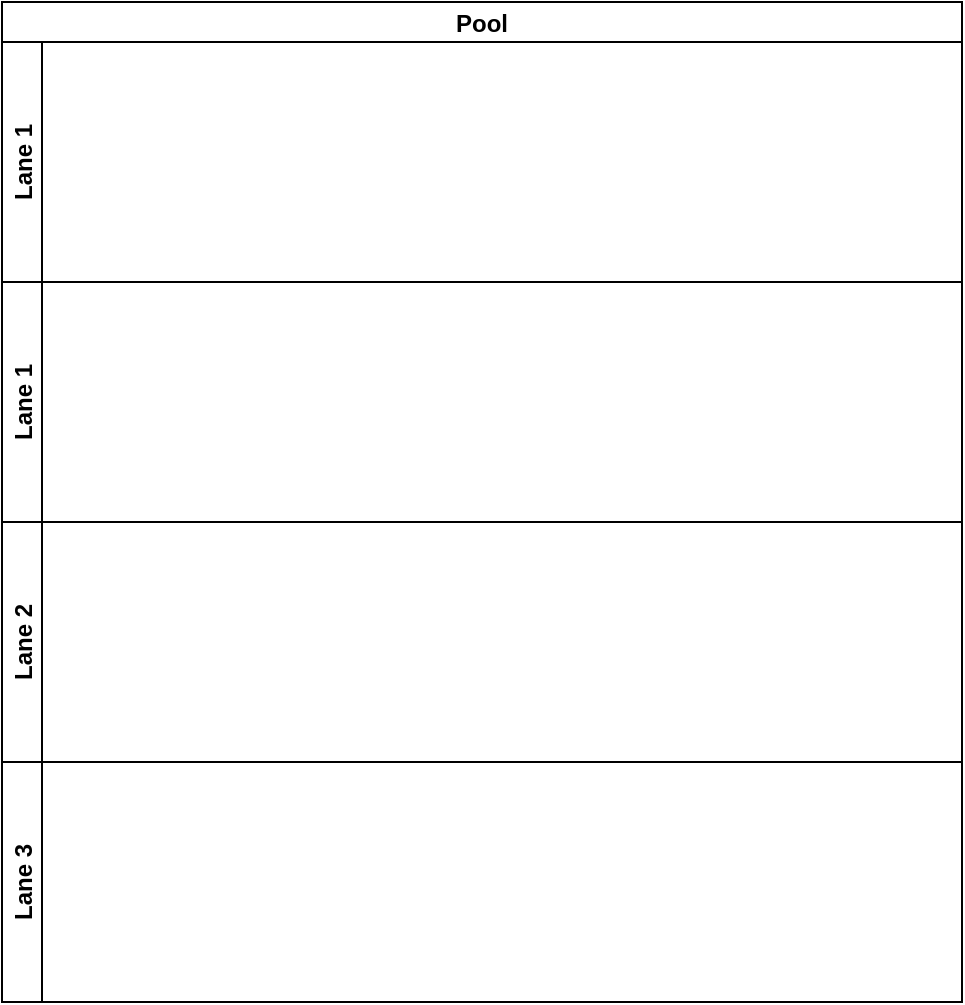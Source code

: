 <mxfile version="17.4.5" type="github"><diagram id="XXF4rDrtRDy3j5_zHYZj" name="Page-1"><mxGraphModel dx="1422" dy="770" grid="1" gridSize="10" guides="1" tooltips="1" connect="1" arrows="1" fold="1" page="1" pageScale="1" pageWidth="827" pageHeight="1169" math="0" shadow="0"><root><mxCell id="0"/><mxCell id="1" parent="0"/><mxCell id="EulNJnmiI74Ta7kWCwMp-1" value="Pool" style="swimlane;childLayout=stackLayout;resizeParent=1;resizeParentMax=0;horizontal=1;startSize=20;horizontalStack=0;" vertex="1" parent="1"><mxGeometry x="170" y="200" width="480" height="500" as="geometry"/></mxCell><mxCell id="EulNJnmiI74Ta7kWCwMp-2" value="Lane 1" style="swimlane;startSize=20;horizontal=0;" vertex="1" parent="EulNJnmiI74Ta7kWCwMp-1"><mxGeometry y="20" width="480" height="120" as="geometry"/></mxCell><mxCell id="EulNJnmiI74Ta7kWCwMp-6" value="Lane 1" style="swimlane;startSize=20;horizontal=0;" vertex="1" parent="EulNJnmiI74Ta7kWCwMp-1"><mxGeometry y="140" width="480" height="120" as="geometry"/></mxCell><mxCell id="EulNJnmiI74Ta7kWCwMp-3" value="Lane 2" style="swimlane;startSize=20;horizontal=0;" vertex="1" parent="EulNJnmiI74Ta7kWCwMp-1"><mxGeometry y="260" width="480" height="120" as="geometry"/></mxCell><mxCell id="EulNJnmiI74Ta7kWCwMp-4" value="Lane 3" style="swimlane;startSize=20;horizontal=0;" vertex="1" parent="EulNJnmiI74Ta7kWCwMp-1"><mxGeometry y="380" width="480" height="120" as="geometry"/></mxCell></root></mxGraphModel></diagram></mxfile>